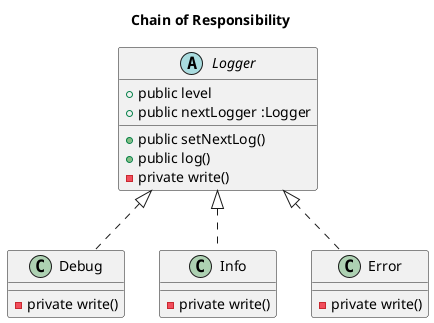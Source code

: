 @startuml
title Chain of Responsibility
abstract class Logger {
    + public level
    + public nextLogger :Logger
    + public setNextLog()
    + public log()
    - private write()
} 
class Debug {
    - private write()
}

class Info {
    - private write()
}

class Error {
    - private write()
}

Debug .up.|> Logger
Info .up.|> Logger
Error .up.|> Logger
@enduml